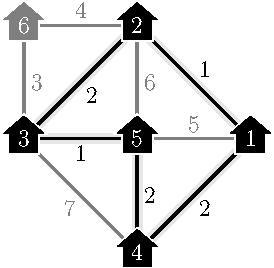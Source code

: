 unitsize(1cm);

void make_house(pair p, int id, bool act = false) {
	pen bg = gray;
	if (act)
		bg = black;

	real delta = .1;
	fill(shift(p - (.28,.28)) * scale(.56, .45) * unitsquare, white);
	path roof = (
		(p.x - .25 - delta, p.y + .1) --
		(p.x, p.y + .3 + delta) --
		(p.x + .25 + delta, p.y + .1) --
		cycle
	);
	fill(shift(p.x, p.y + .2) * scale(1.2, 1.2) * shift(-p.x, -p.y - .2) * roof, white);

	fill(shift(p - (.25,.25)) * scale(.5, .4) * unitsquare, bg);
	fill(roof, bg);
	label("$" + (string)id + "$", p, white);
}

void draw_edge(path p, int L, pair mod = N, bool act = false) {
	if (!act) {
		draw(p, gray + linewidth(1.2));
		label("$" + (string)L + "$", midpoint(p), mod, gray);
	} else {
		draw(p, gray(.9) + linewidth(5));
		draw(p, black + linewidth(1.2));
		label("$" + (string)L + "$", midpoint(p), mod);	
	}
}

real d = 2;
pair n1 = (d, 0);
pair n2 = (0, d);
pair n3 = -n1;
pair n4 = -n2;
pair n5 = (0, 0);
pair n6= (-d,d);

bool active = true;

draw_edge(n1 -- n2, 1, NE, active);
draw_edge(n2 -- n3, 2, SE, active);
draw_edge(n3 -- n4, 7, SW);
draw_edge(n4 -- n1, 2, SE, active);
draw_edge(n5 -- n1, 5, N);
draw_edge(n5 -- n2, 6, E);
draw_edge(n5 -- n3, 1, S, active);
draw_edge(n5 -- n4, 2, E, active);
draw_edge(n2 -- n6, 4, N);
draw_edge(n3 -- n6, 3, E);

make_house(n1, 1, active);
make_house(n2, 2, active);
make_house(n3, 3, active);
make_house(n4, 4, active);
make_house(n5, 5, active);
make_house(n6, 6);